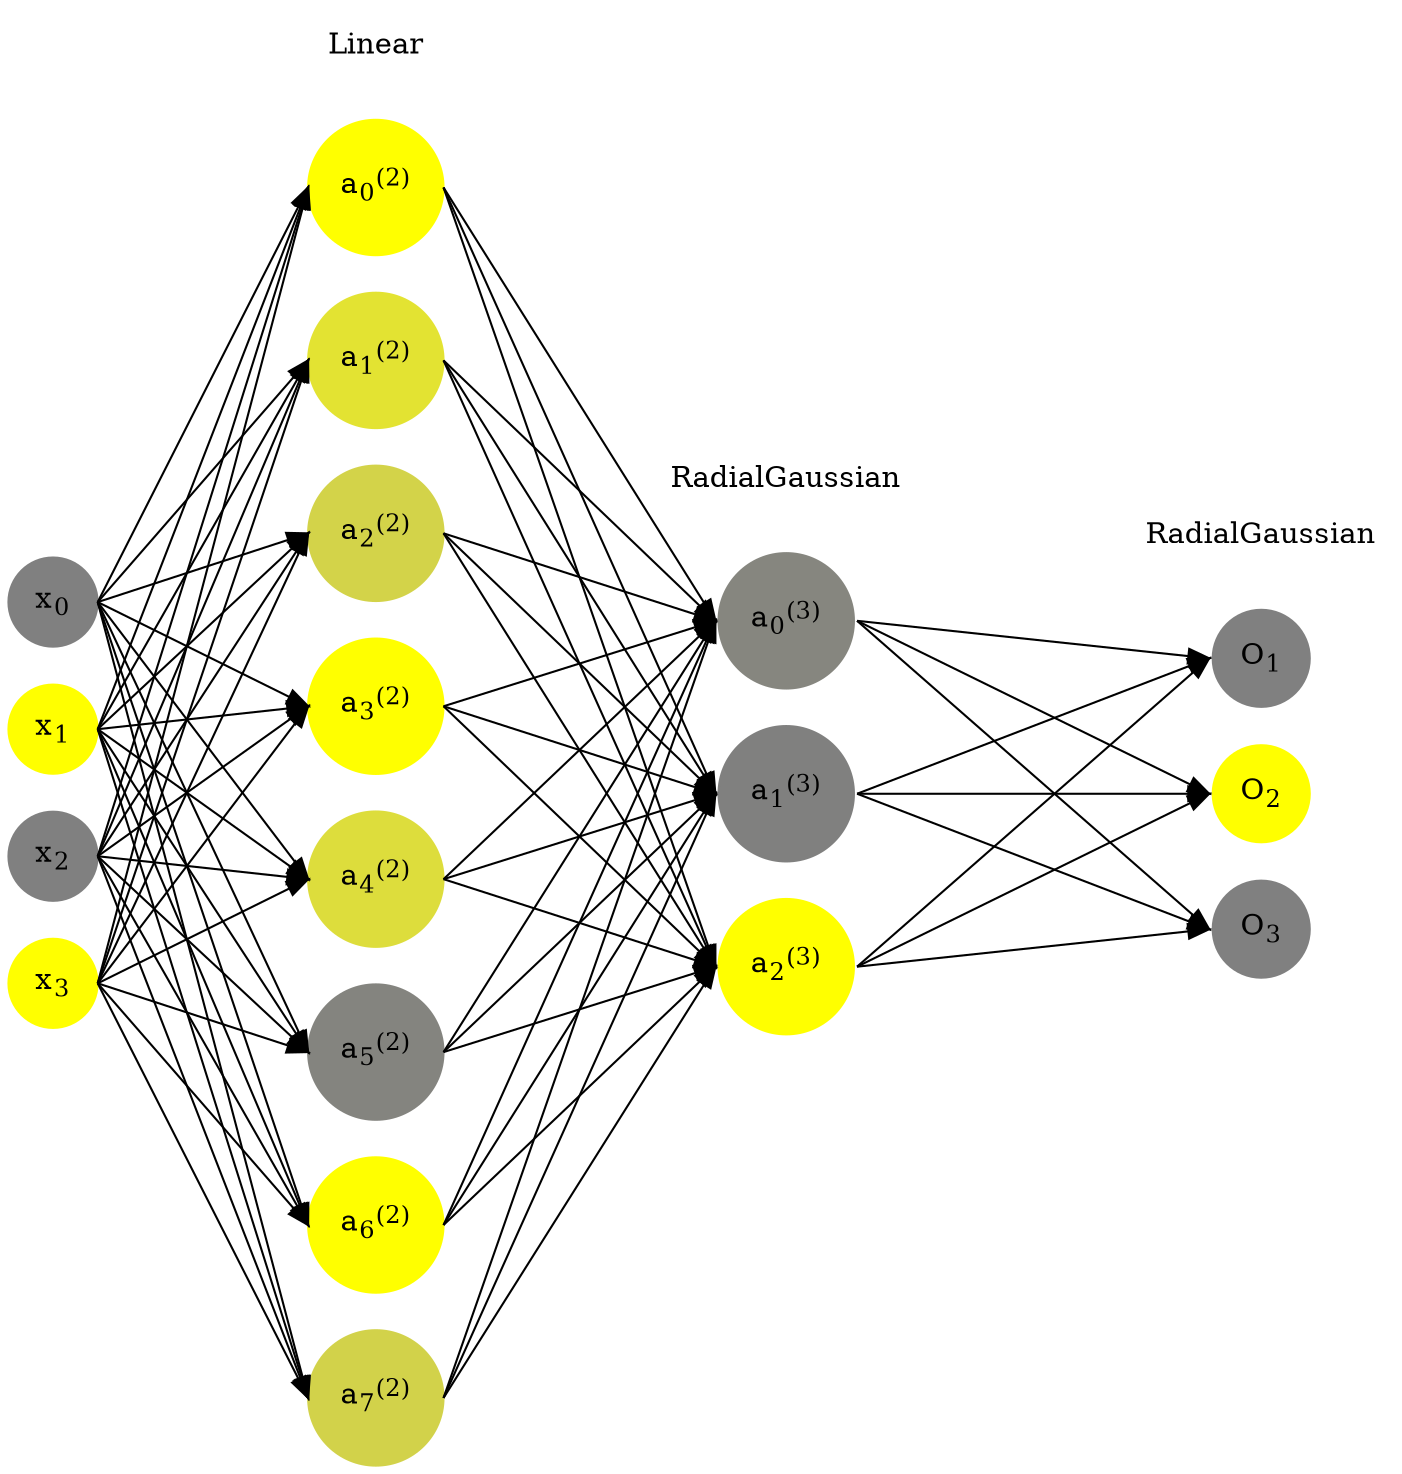 digraph G {
	rankdir = LR;
	splines=false;
	edge[style=invis];
	ranksep= 1.4;
	{
	node [shape=circle, color="0.1667, 0.0, 0.5", style=filled, fillcolor="0.1667, 0.0, 0.5"];
	x0 [label=<x<sub>0</sub>>];
	}
	{
	node [shape=circle, color="0.1667, 1.0, 1.0", style=filled, fillcolor="0.1667, 1.0, 1.0"];
	x1 [label=<x<sub>1</sub>>];
	}
	{
	node [shape=circle, color="0.1667, 0.0, 0.5", style=filled, fillcolor="0.1667, 0.0, 0.5"];
	x2 [label=<x<sub>2</sub>>];
	}
	{
	node [shape=circle, color="0.1667, 1.0, 1.0", style=filled, fillcolor="0.1667, 1.0, 1.0"];
	x3 [label=<x<sub>3</sub>>];
	}
	{
	node [shape=circle, color="0.1667, 1.505208, 1.252604", style=filled, fillcolor="0.1667, 1.505208, 1.252604"];
	a02 [label=<a<sub>0</sub><sup>(2)</sup>>];
	}
	{
	node [shape=circle, color="0.1667, 0.779398, 0.889699", style=filled, fillcolor="0.1667, 0.779398, 0.889699"];
	a12 [label=<a<sub>1</sub><sup>(2)</sup>>];
	}
	{
	node [shape=circle, color="0.1667, 0.649615, 0.824807", style=filled, fillcolor="0.1667, 0.649615, 0.824807"];
	a22 [label=<a<sub>2</sub><sup>(2)</sup>>];
	}
	{
	node [shape=circle, color="0.1667, 2.315677, 1.657838", style=filled, fillcolor="0.1667, 2.315677, 1.657838"];
	a32 [label=<a<sub>3</sub><sup>(2)</sup>>];
	}
	{
	node [shape=circle, color="0.1667, 0.727274, 0.863637", style=filled, fillcolor="0.1667, 0.727274, 0.863637"];
	a42 [label=<a<sub>4</sub><sup>(2)</sup>>];
	}
	{
	node [shape=circle, color="0.1667, 0.032894, 0.516447", style=filled, fillcolor="0.1667, 0.032894, 0.516447"];
	a52 [label=<a<sub>5</sub><sup>(2)</sup>>];
	}
	{
	node [shape=circle, color="0.1667, 1.666525, 1.333262", style=filled, fillcolor="0.1667, 1.666525, 1.333262"];
	a62 [label=<a<sub>6</sub><sup>(2)</sup>>];
	}
	{
	node [shape=circle, color="0.1667, 0.645294, 0.822647", style=filled, fillcolor="0.1667, 0.645294, 0.822647"];
	a72 [label=<a<sub>7</sub><sup>(2)</sup>>];
	}
	{
	node [shape=circle, color="0.1667, 0.048459, 0.524230", style=filled, fillcolor="0.1667, 0.048459, 0.524230"];
	a03 [label=<a<sub>0</sub><sup>(3)</sup>>];
	}
	{
	node [shape=circle, color="0.1667, 0.002518, 0.501259", style=filled, fillcolor="0.1667, 0.002518, 0.501259"];
	a13 [label=<a<sub>1</sub><sup>(3)</sup>>];
	}
	{
	node [shape=circle, color="0.1667, 0.999992, 0.999996", style=filled, fillcolor="0.1667, 0.999992, 0.999996"];
	a23 [label=<a<sub>2</sub><sup>(3)</sup>>];
	}
	{
	node [shape=circle, color="0.1667, 0.0, 0.5", style=filled, fillcolor="0.1667, 0.0, 0.5"];
	O1 [label=<O<sub>1</sub>>];
	}
	{
	node [shape=circle, color="0.1667, 1.0, 1.0", style=filled, fillcolor="0.1667, 1.0, 1.0"];
	O2 [label=<O<sub>2</sub>>];
	}
	{
	node [shape=circle, color="0.1667, 0.0, 0.5", style=filled, fillcolor="0.1667, 0.0, 0.5"];
	O3 [label=<O<sub>3</sub>>];
	}
	{
	rank=same;
	x0->x1->x2->x3;
	}
	{
	rank=same;
	a02->a12->a22->a32->a42->a52->a62->a72;
	}
	{
	rank=same;
	a03->a13->a23;
	}
	{
	rank=same;
	O1->O2->O3;
	}
	l1 [shape=plaintext,label="Linear"];
	l1->a02;
	{rank=same; l1;a02};
	l2 [shape=plaintext,label="RadialGaussian"];
	l2->a03;
	{rank=same; l2;a03};
	l3 [shape=plaintext,label="RadialGaussian"];
	l3->O1;
	{rank=same; l3;O1};
edge[style=solid, tailport=e, headport=w];
	{x0;x1;x2;x3} -> {a02;a12;a22;a32;a42;a52;a62;a72};
	{a02;a12;a22;a32;a42;a52;a62;a72} -> {a03;a13;a23};
	{a03;a13;a23} -> {O1,O2,O3};
}